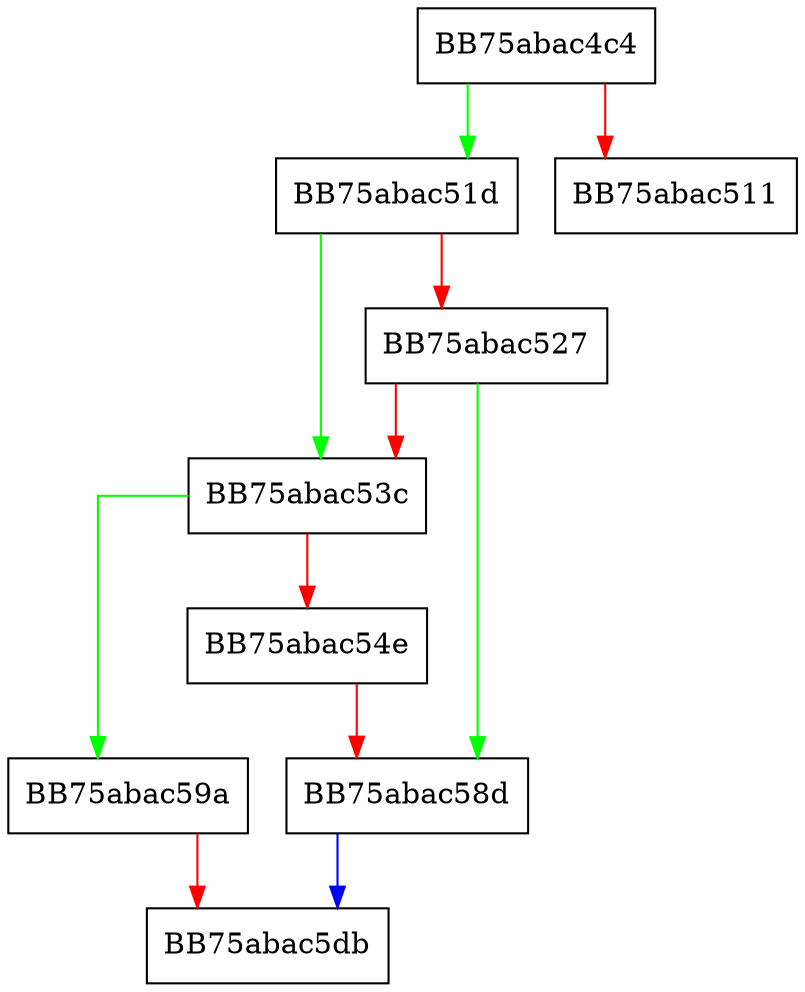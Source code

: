 digraph count_key_values {
  node [shape="box"];
  graph [splines=ortho];
  BB75abac4c4 -> BB75abac51d [color="green"];
  BB75abac4c4 -> BB75abac511 [color="red"];
  BB75abac51d -> BB75abac53c [color="green"];
  BB75abac51d -> BB75abac527 [color="red"];
  BB75abac527 -> BB75abac58d [color="green"];
  BB75abac527 -> BB75abac53c [color="red"];
  BB75abac53c -> BB75abac59a [color="green"];
  BB75abac53c -> BB75abac54e [color="red"];
  BB75abac54e -> BB75abac58d [color="red"];
  BB75abac58d -> BB75abac5db [color="blue"];
  BB75abac59a -> BB75abac5db [color="red"];
}